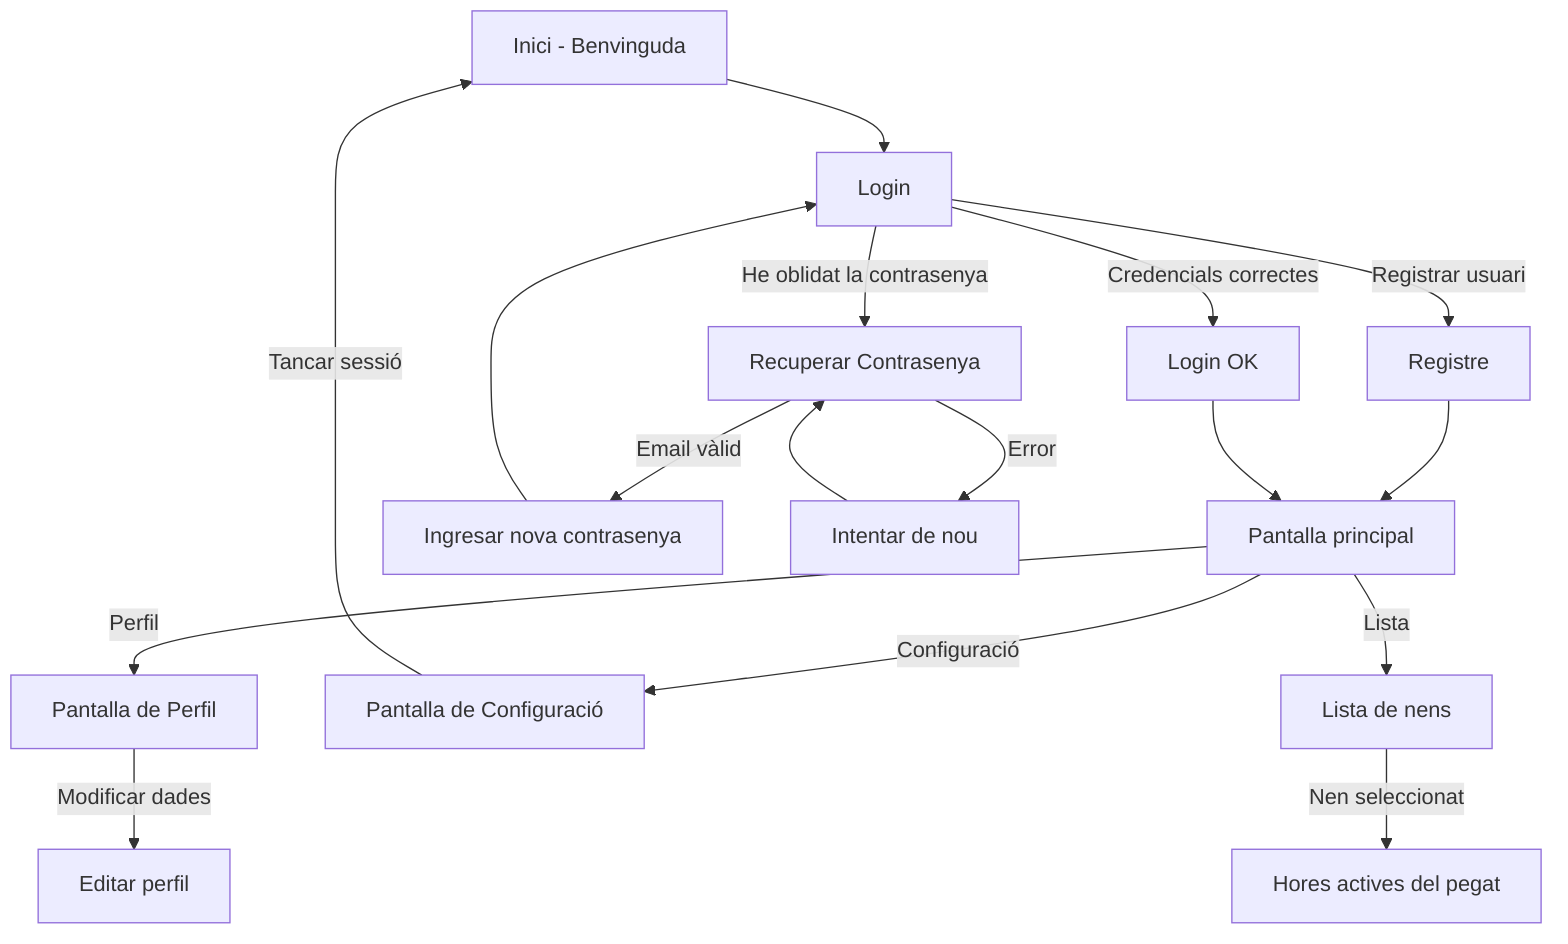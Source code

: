 flowchart TD;
    A["Inici - Benvinguda"] --> B["Login"];
    B -->|Registrar usuari| C["Registre"];
    C --> E["Pantalla principal"];
    B -->|Credencials correctes| D["Login OK "];

    
    D --> E["Pantalla principal"];
    E -->|Perfil| F["Pantalla de Perfil"];
    F -->|Modificar dades|L["Editar perfil"];
    E -->|Configuració| G["Pantalla de Configuració"];
    G -->|Tancar sessió|A
    E -->|Lista|J["Lista de nens"];
    J -->|Nen seleccionat|K["Hores actives del pegat"];
    
    B -->|He oblidat la contrasenya| H["Recuperar Contrasenya"];
    H -->|Email vàlid| I["Ingresar nova contrasenya"] --> B;
    H -->|Error| H1["Intentar de nou"] --> H;